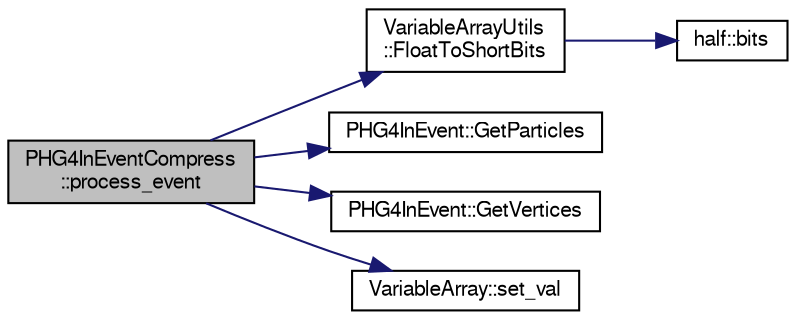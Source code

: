 digraph "PHG4InEventCompress::process_event"
{
  bgcolor="transparent";
  edge [fontname="FreeSans",fontsize="10",labelfontname="FreeSans",labelfontsize="10"];
  node [fontname="FreeSans",fontsize="10",shape=record];
  rankdir="LR";
  Node1 [label="PHG4InEventCompress\l::process_event",height=0.2,width=0.4,color="black", fillcolor="grey75", style="filled" fontcolor="black"];
  Node1 -> Node2 [color="midnightblue",fontsize="10",style="solid",fontname="FreeSans"];
  Node2 [label="VariableArrayUtils\l::FloatToShortBits",height=0.2,width=0.4,color="black",URL="$d2/d08/classVariableArrayUtils.html#a58b626e5325406f70b023beabdac9eed"];
  Node2 -> Node3 [color="midnightblue",fontsize="10",style="solid",fontname="FreeSans"];
  Node3 [label="half::bits",height=0.2,width=0.4,color="black",URL="$d2/d29/classhalf.html#a0ddbf7dafaa9b839ae9fc3ac4c8b39ed"];
  Node1 -> Node4 [color="midnightblue",fontsize="10",style="solid",fontname="FreeSans"];
  Node4 [label="PHG4InEvent::GetParticles",height=0.2,width=0.4,color="black",URL="$db/d62/classPHG4InEvent.html#a64ce473f416b917858b446396f7522af"];
  Node1 -> Node5 [color="midnightblue",fontsize="10",style="solid",fontname="FreeSans"];
  Node5 [label="PHG4InEvent::GetVertices",height=0.2,width=0.4,color="black",URL="$db/d62/classPHG4InEvent.html#a459357d91b697f1a08abee3fc0b0dcce"];
  Node1 -> Node6 [color="midnightblue",fontsize="10",style="solid",fontname="FreeSans"];
  Node6 [label="VariableArray::set_val",height=0.2,width=0.4,color="black",URL="$dc/db5/classVariableArray.html#a056ec79571ebb66dca87908aaddb6ecd"];
}
